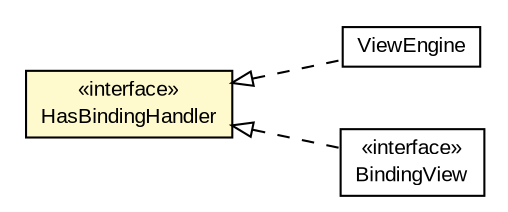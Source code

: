 #!/usr/local/bin/dot
#
# Class diagram 
# Generated by UMLGraph version R5_6-24-gf6e263 (http://www.umlgraph.org/)
#

digraph G {
	edge [fontname="arial",fontsize=10,labelfontname="arial",labelfontsize=10];
	node [fontname="arial",fontsize=10,shape=plaintext];
	nodesep=0.25;
	ranksep=0.5;
	rankdir=LR;
	// org.turbogwt.mvp.databind.client.ViewEngine
	c649 [label=<<table title="org.turbogwt.mvp.databind.client.ViewEngine" border="0" cellborder="1" cellspacing="0" cellpadding="2" port="p" href="./ViewEngine.html">
		<tr><td><table border="0" cellspacing="0" cellpadding="1">
<tr><td align="center" balign="center"> ViewEngine </td></tr>
		</table></td></tr>
		</table>>, URL="./ViewEngine.html", fontname="arial", fontcolor="black", fontsize=10.0];
	// org.turbogwt.mvp.databind.client.HasBindingHandler
	c659 [label=<<table title="org.turbogwt.mvp.databind.client.HasBindingHandler" border="0" cellborder="1" cellspacing="0" cellpadding="2" port="p" bgcolor="lemonChiffon" href="./HasBindingHandler.html">
		<tr><td><table border="0" cellspacing="0" cellpadding="1">
<tr><td align="center" balign="center"> &#171;interface&#187; </td></tr>
<tr><td align="center" balign="center"> HasBindingHandler </td></tr>
		</table></td></tr>
		</table>>, URL="./HasBindingHandler.html", fontname="arial", fontcolor="black", fontsize=10.0];
	// org.turbogwt.mvp.databind.client.BindingView
	c661 [label=<<table title="org.turbogwt.mvp.databind.client.BindingView" border="0" cellborder="1" cellspacing="0" cellpadding="2" port="p" href="./BindingView.html">
		<tr><td><table border="0" cellspacing="0" cellpadding="1">
<tr><td align="center" balign="center"> &#171;interface&#187; </td></tr>
<tr><td align="center" balign="center"> BindingView </td></tr>
		</table></td></tr>
		</table>>, URL="./BindingView.html", fontname="arial", fontcolor="black", fontsize=10.0];
	//org.turbogwt.mvp.databind.client.ViewEngine implements org.turbogwt.mvp.databind.client.HasBindingHandler
	c659:p -> c649:p [dir=back,arrowtail=empty,style=dashed];
	//org.turbogwt.mvp.databind.client.BindingView implements org.turbogwt.mvp.databind.client.HasBindingHandler
	c659:p -> c661:p [dir=back,arrowtail=empty,style=dashed];
}

